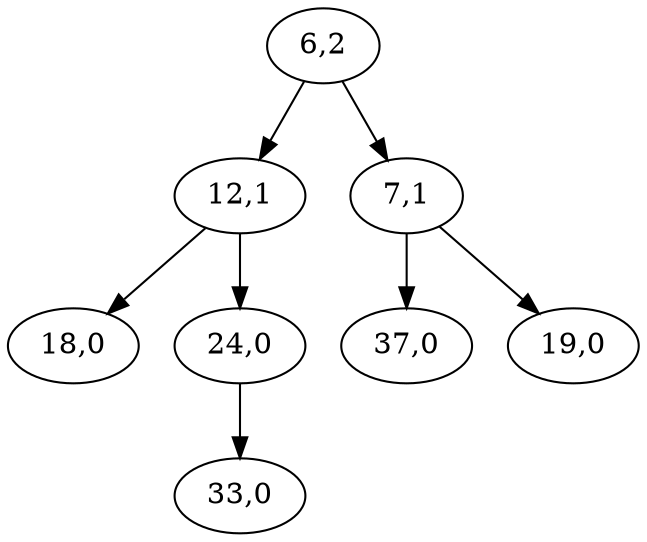 	digraph G {
graph [ordering="out"];
"6,2"->"12,1"
"12,1"->"18,0"
"12,1"->"24,0"
"24,0"->"33,0"
"6,2"->"7,1"
"7,1"->"37,0"
"7,1"->"19,0"
}

